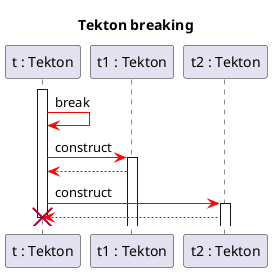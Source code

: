 @startuml TektonBreak
title Tekton breaking

participant "t : Tekton" as T
participant "t1 : Tekton" as T1
participant "t2 : Tekton" as T2

activate T

T-[#RED]>T : break
T-[#red]>T1 : construct
activate T1
T1-[#red]->T

T-[#red]>T2 : construct
activate T2
T2-[#red]->T

destroy T


@enduml